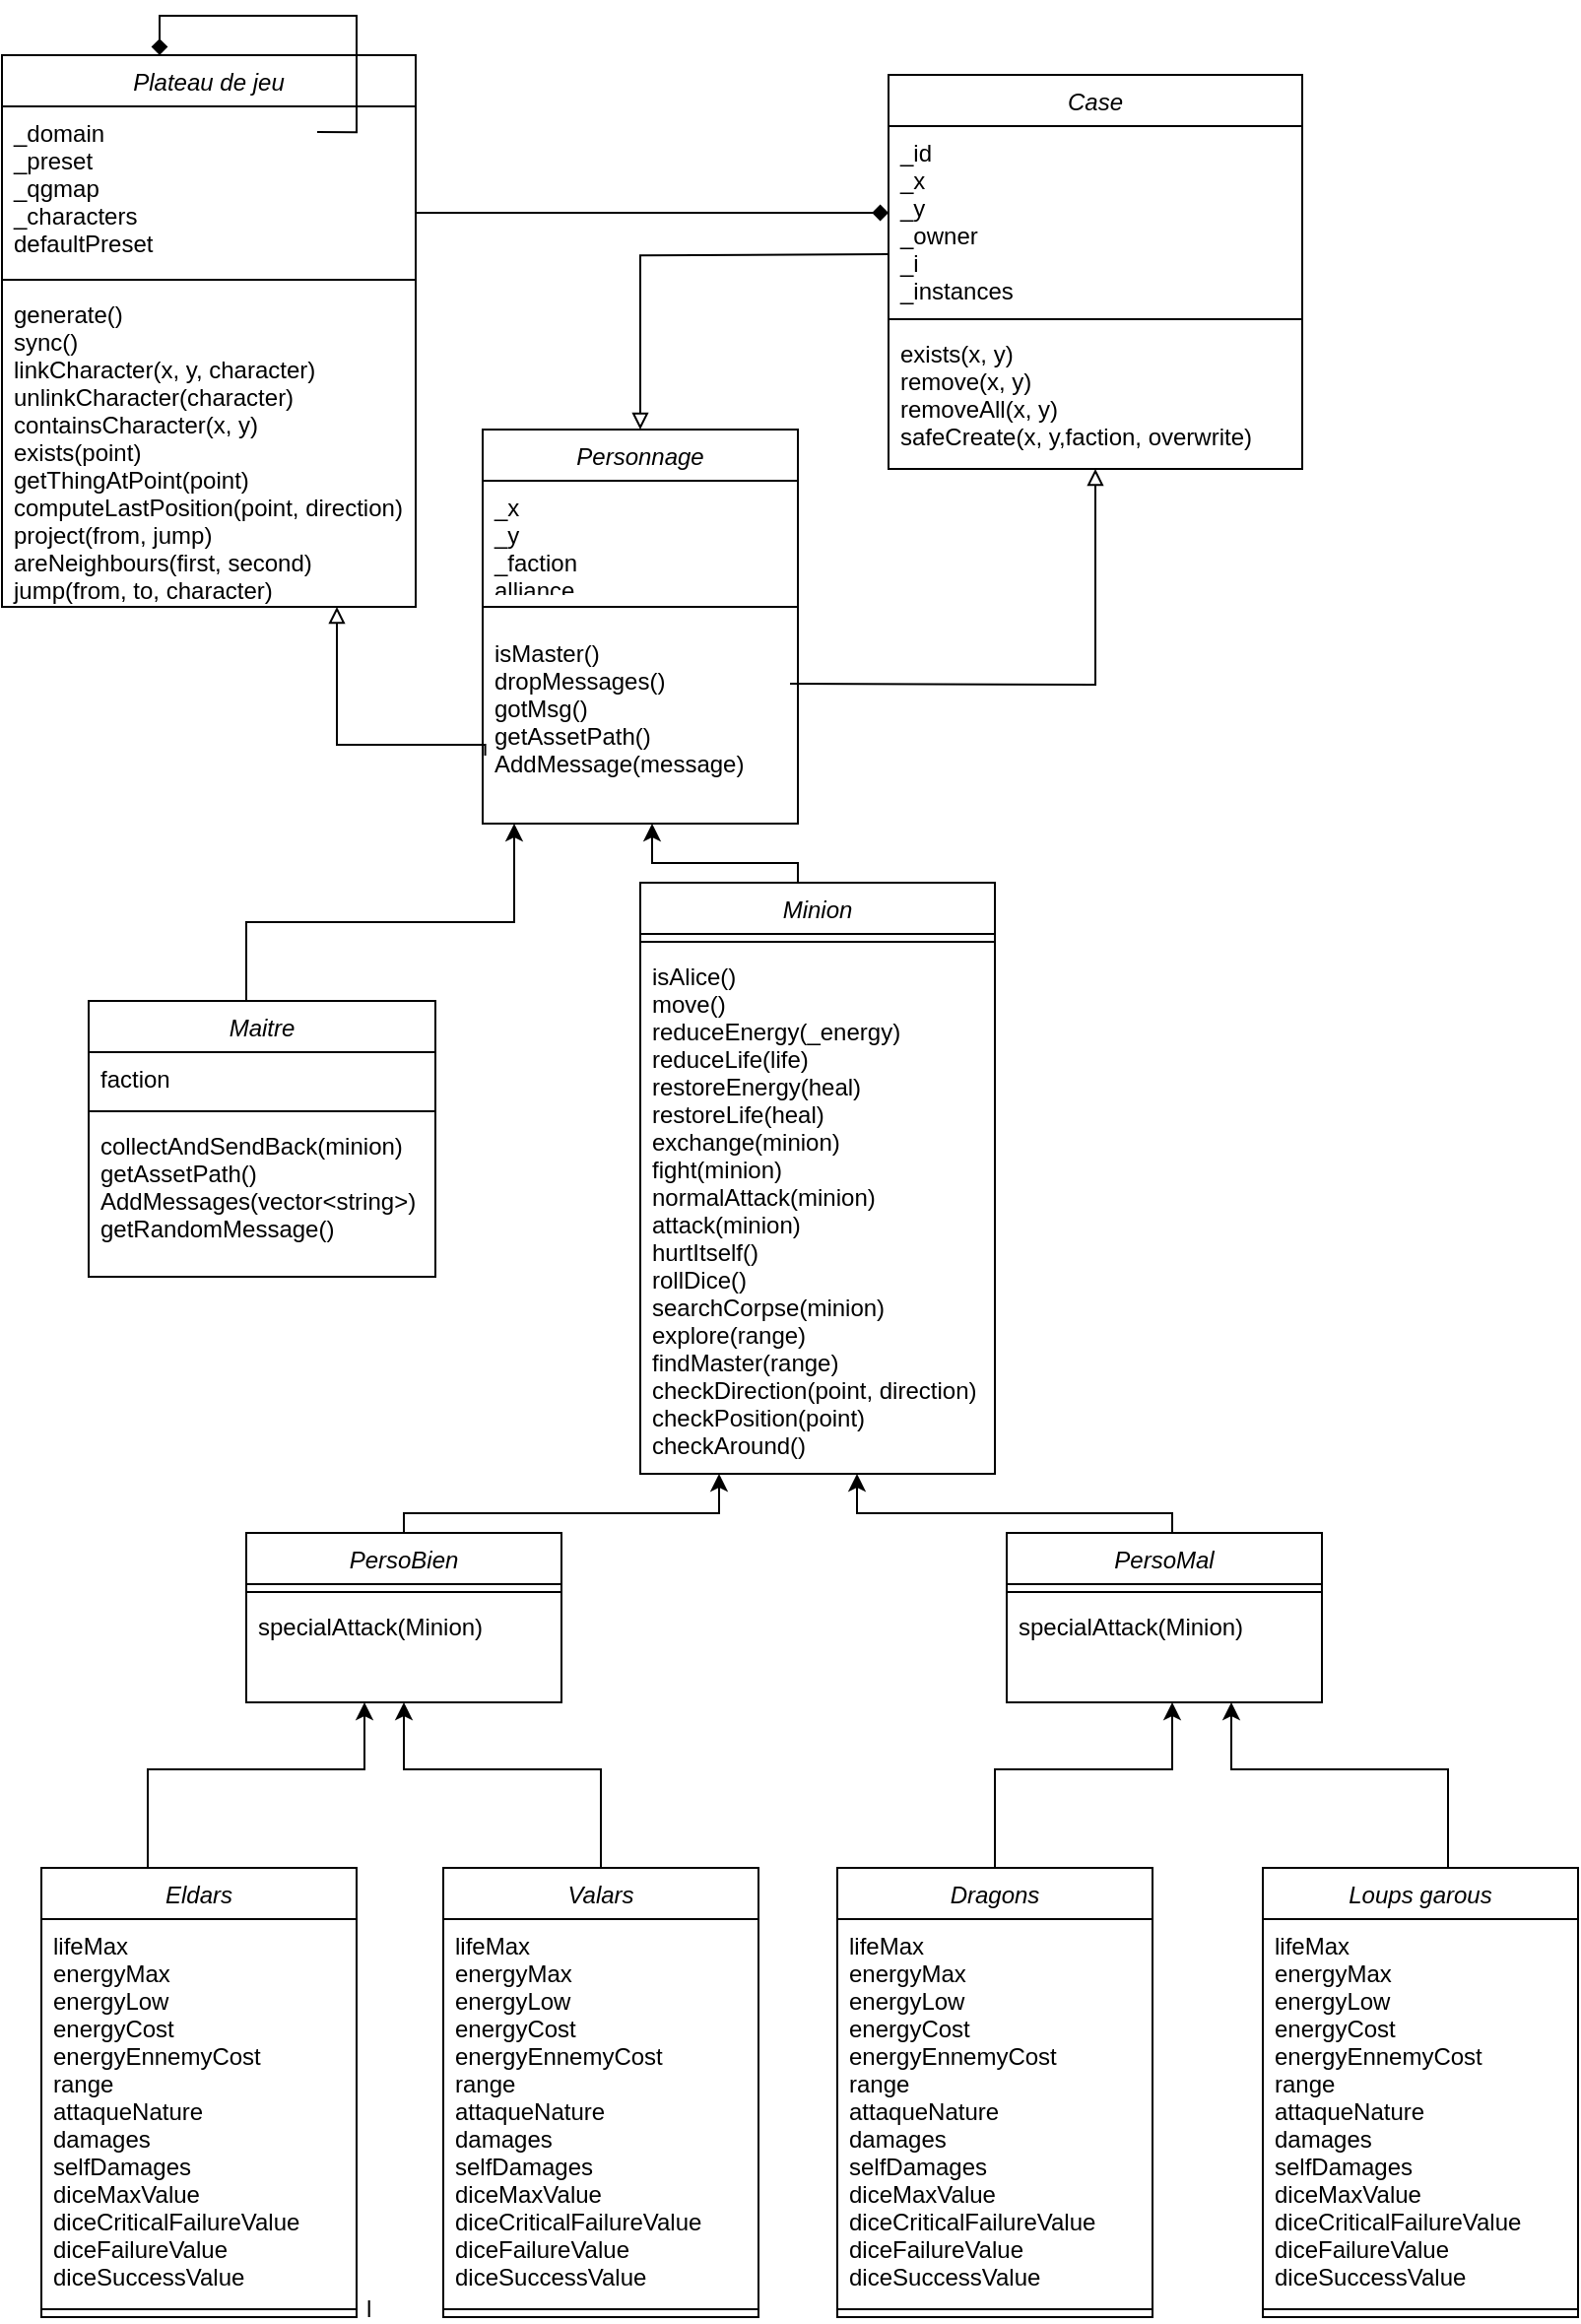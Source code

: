 <mxfile version="15.7.3" type="device"><diagram id="C5RBs43oDa-KdzZeNtuy" name="Page-1"><mxGraphModel dx="1040" dy="2067" grid="1" gridSize="10" guides="1" tooltips="1" connect="1" arrows="1" fold="1" page="1" pageScale="1" pageWidth="827" pageHeight="1169" math="0" shadow="0"><root><mxCell id="WIyWlLk6GJQsqaUBKTNV-0"/><mxCell id="WIyWlLk6GJQsqaUBKTNV-1" parent="WIyWlLk6GJQsqaUBKTNV-0"/><mxCell id="3t805AILecJoLkmtKHYU-81" style="edgeStyle=orthogonalEdgeStyle;rounded=0;orthogonalLoop=1;jettySize=auto;html=1;endArrow=classic;endFill=1;" parent="WIyWlLk6GJQsqaUBKTNV-1" source="0cBDP3sHjsRS9S5FPYrt-0" target="3t805AILecJoLkmtKHYU-72" edge="1"><mxGeometry relative="1" as="geometry"><Array as="points"><mxPoint x="134" y="450"/><mxPoint x="270" y="450"/></Array></mxGeometry></mxCell><mxCell id="0cBDP3sHjsRS9S5FPYrt-0" value="Maitre" style="swimlane;fontStyle=2;align=center;verticalAlign=top;childLayout=stackLayout;horizontal=1;startSize=26;horizontalStack=0;resizeParent=1;resizeLast=0;collapsible=1;marginBottom=0;rounded=0;shadow=0;strokeWidth=1;" parent="WIyWlLk6GJQsqaUBKTNV-1" vertex="1"><mxGeometry x="54" y="490" width="176" height="140" as="geometry"><mxRectangle x="230" y="140" width="160" height="26" as="alternateBounds"/></mxGeometry></mxCell><mxCell id="0cBDP3sHjsRS9S5FPYrt-1" value="faction" style="text;align=left;verticalAlign=top;spacingLeft=4;spacingRight=4;overflow=hidden;rotatable=0;points=[[0,0.5],[1,0.5]];portConstraint=eastwest;" parent="0cBDP3sHjsRS9S5FPYrt-0" vertex="1"><mxGeometry y="26" width="176" height="26" as="geometry"/></mxCell><mxCell id="0cBDP3sHjsRS9S5FPYrt-4" value="" style="line;html=1;strokeWidth=1;align=left;verticalAlign=middle;spacingTop=-1;spacingLeft=3;spacingRight=3;rotatable=0;labelPosition=right;points=[];portConstraint=eastwest;" parent="0cBDP3sHjsRS9S5FPYrt-0" vertex="1"><mxGeometry y="52" width="176" height="8" as="geometry"/></mxCell><mxCell id="S0Vr0VbZ1M9h-jFXmy7K-2" value="collectAndSendBack(minion)&#xA;getAssetPath()&#xA;AddMessages(vector&lt;string&gt;)&#xA;getRandomMessage()&#xA;" style="text;align=left;verticalAlign=top;spacingLeft=4;spacingRight=4;overflow=hidden;rotatable=0;points=[[0,0.5],[1,0.5]];portConstraint=eastwest;" parent="0cBDP3sHjsRS9S5FPYrt-0" vertex="1"><mxGeometry y="60" width="176" height="80" as="geometry"/></mxCell><mxCell id="3t805AILecJoLkmtKHYU-82" style="edgeStyle=orthogonalEdgeStyle;rounded=0;orthogonalLoop=1;jettySize=auto;html=1;endArrow=classic;endFill=1;" parent="WIyWlLk6GJQsqaUBKTNV-1" source="0cBDP3sHjsRS9S5FPYrt-6" target="3t805AILecJoLkmtKHYU-72" edge="1"><mxGeometry relative="1" as="geometry"><Array as="points"><mxPoint x="414" y="420"/><mxPoint x="340" y="420"/></Array></mxGeometry></mxCell><mxCell id="0cBDP3sHjsRS9S5FPYrt-6" value="Minion" style="swimlane;fontStyle=2;align=center;verticalAlign=top;childLayout=stackLayout;horizontal=1;startSize=26;horizontalStack=0;resizeParent=1;resizeLast=0;collapsible=1;marginBottom=0;rounded=0;shadow=0;strokeWidth=1;" parent="WIyWlLk6GJQsqaUBKTNV-1" vertex="1"><mxGeometry x="334" y="430" width="180" height="300" as="geometry"><mxRectangle x="230" y="140" width="160" height="26" as="alternateBounds"/></mxGeometry></mxCell><mxCell id="0cBDP3sHjsRS9S5FPYrt-10" value="" style="line;html=1;strokeWidth=1;align=left;verticalAlign=middle;spacingTop=-1;spacingLeft=3;spacingRight=3;rotatable=0;labelPosition=right;points=[];portConstraint=eastwest;" parent="0cBDP3sHjsRS9S5FPYrt-6" vertex="1"><mxGeometry y="26" width="180" height="8" as="geometry"/></mxCell><mxCell id="0cBDP3sHjsRS9S5FPYrt-11" value="isAlice()&#xA;move()&#xA;reduceEnergy(_energy)&#xA;reduceLife(life)&#xA;restoreEnergy(heal)&#xA;restoreLife(heal)&#xA;exchange(minion)&#xA;fight(minion)&#xA;normalAttack(minion)&#xA;attack(minion)&#xA;hurtItself()&#xA;rollDice()&#xA;searchCorpse(minion)&#xA;explore(range)&#xA;findMaster(range)&#xA;checkDirection(point, direction)&#xA;checkPosition(point)&#xA;checkAround()&#xA;&#xA;&#xA;" style="text;align=left;verticalAlign=top;spacingLeft=4;spacingRight=4;overflow=hidden;rotatable=0;points=[[0,0.5],[1,0.5]];portConstraint=eastwest;" parent="0cBDP3sHjsRS9S5FPYrt-6" vertex="1"><mxGeometry y="34" width="180" height="266" as="geometry"/></mxCell><mxCell id="3t805AILecJoLkmtKHYU-18" style="edgeStyle=orthogonalEdgeStyle;rounded=0;orthogonalLoop=1;jettySize=auto;html=1;" parent="WIyWlLk6GJQsqaUBKTNV-1" source="3t805AILecJoLkmtKHYU-9" target="0cBDP3sHjsRS9S5FPYrt-6" edge="1"><mxGeometry relative="1" as="geometry"><Array as="points"><mxPoint x="214" y="750"/><mxPoint x="374" y="750"/></Array></mxGeometry></mxCell><mxCell id="3t805AILecJoLkmtKHYU-9" value="PersoBien" style="swimlane;fontStyle=2;align=center;verticalAlign=top;childLayout=stackLayout;horizontal=1;startSize=26;horizontalStack=0;resizeParent=1;resizeLast=0;collapsible=1;marginBottom=0;rounded=0;shadow=0;strokeWidth=1;" parent="WIyWlLk6GJQsqaUBKTNV-1" vertex="1"><mxGeometry x="134" y="760" width="160" height="86" as="geometry"><mxRectangle x="230" y="140" width="160" height="26" as="alternateBounds"/></mxGeometry></mxCell><mxCell id="3t805AILecJoLkmtKHYU-13" value="" style="line;html=1;strokeWidth=1;align=left;verticalAlign=middle;spacingTop=-1;spacingLeft=3;spacingRight=3;rotatable=0;labelPosition=right;points=[];portConstraint=eastwest;" parent="3t805AILecJoLkmtKHYU-9" vertex="1"><mxGeometry y="26" width="160" height="8" as="geometry"/></mxCell><mxCell id="3t805AILecJoLkmtKHYU-39" value="specialAttack(Minion)" style="text;align=left;verticalAlign=top;spacingLeft=4;spacingRight=4;overflow=hidden;rotatable=0;points=[[0,0.5],[1,0.5]];portConstraint=eastwest;" parent="3t805AILecJoLkmtKHYU-9" vertex="1"><mxGeometry y="34" width="160" height="26" as="geometry"/></mxCell><mxCell id="3t805AILecJoLkmtKHYU-28" style="edgeStyle=orthogonalEdgeStyle;rounded=0;orthogonalLoop=1;jettySize=auto;html=1;" parent="WIyWlLk6GJQsqaUBKTNV-1" source="3t805AILecJoLkmtKHYU-19" target="0cBDP3sHjsRS9S5FPYrt-6" edge="1"><mxGeometry relative="1" as="geometry"><Array as="points"><mxPoint x="604" y="750"/><mxPoint x="444" y="750"/></Array></mxGeometry></mxCell><mxCell id="3t805AILecJoLkmtKHYU-19" value="PersoMal" style="swimlane;fontStyle=2;align=center;verticalAlign=top;childLayout=stackLayout;horizontal=1;startSize=26;horizontalStack=0;resizeParent=1;resizeLast=0;collapsible=1;marginBottom=0;rounded=0;shadow=0;strokeWidth=1;" parent="WIyWlLk6GJQsqaUBKTNV-1" vertex="1"><mxGeometry x="520" y="760" width="160" height="86" as="geometry"><mxRectangle x="230" y="140" width="160" height="26" as="alternateBounds"/></mxGeometry></mxCell><mxCell id="3t805AILecJoLkmtKHYU-23" value="" style="line;html=1;strokeWidth=1;align=left;verticalAlign=middle;spacingTop=-1;spacingLeft=3;spacingRight=3;rotatable=0;labelPosition=right;points=[];portConstraint=eastwest;" parent="3t805AILecJoLkmtKHYU-19" vertex="1"><mxGeometry y="26" width="160" height="8" as="geometry"/></mxCell><mxCell id="3t805AILecJoLkmtKHYU-47" value="specialAttack(Minion)" style="text;align=left;verticalAlign=top;spacingLeft=4;spacingRight=4;overflow=hidden;rotatable=0;points=[[0,0.5],[1,0.5]];portConstraint=eastwest;" parent="3t805AILecJoLkmtKHYU-19" vertex="1"><mxGeometry y="34" width="160" height="26" as="geometry"/></mxCell><mxCell id="3t805AILecJoLkmtKHYU-34" style="edgeStyle=orthogonalEdgeStyle;rounded=0;orthogonalLoop=1;jettySize=auto;html=1;" parent="WIyWlLk6GJQsqaUBKTNV-1" source="3t805AILecJoLkmtKHYU-29" target="3t805AILecJoLkmtKHYU-9" edge="1"><mxGeometry relative="1" as="geometry"><Array as="points"><mxPoint x="84" y="880"/><mxPoint x="194" y="880"/></Array></mxGeometry></mxCell><mxCell id="3t805AILecJoLkmtKHYU-29" value="Eldars" style="swimlane;fontStyle=2;align=center;verticalAlign=top;childLayout=stackLayout;horizontal=1;startSize=26;horizontalStack=0;resizeParent=1;resizeLast=0;collapsible=1;marginBottom=0;rounded=0;shadow=0;strokeWidth=1;" parent="WIyWlLk6GJQsqaUBKTNV-1" vertex="1"><mxGeometry x="30" y="930" width="160" height="228" as="geometry"><mxRectangle x="230" y="140" width="160" height="26" as="alternateBounds"/></mxGeometry></mxCell><mxCell id="3t805AILecJoLkmtKHYU-49" value="lifeMax&#xA;energyMax&#xA;energyLow&#xA;energyCost&#xA;energyEnnemyCost&#xA;range&#xA;attaqueNature&#xA;damages&#xA;selfDamages&#xA;diceMaxValue&#xA;diceCriticalFailureValue&#xA;diceFailureValue&#xA;diceSuccessValue&#xA;&#xA;" style="text;align=left;verticalAlign=top;spacingLeft=4;spacingRight=4;overflow=hidden;rotatable=0;points=[[0,0.5],[1,0.5]];portConstraint=eastwest;" parent="3t805AILecJoLkmtKHYU-29" vertex="1"><mxGeometry y="26" width="160" height="194" as="geometry"/></mxCell><mxCell id="3t805AILecJoLkmtKHYU-30" value="l" style="line;html=1;strokeWidth=1;align=left;verticalAlign=middle;spacingTop=-1;spacingLeft=3;spacingRight=3;rotatable=0;labelPosition=right;points=[];portConstraint=eastwest;" parent="3t805AILecJoLkmtKHYU-29" vertex="1"><mxGeometry y="220" width="160" height="8" as="geometry"/></mxCell><mxCell id="3t805AILecJoLkmtKHYU-33" style="edgeStyle=orthogonalEdgeStyle;rounded=0;orthogonalLoop=1;jettySize=auto;html=1;" parent="WIyWlLk6GJQsqaUBKTNV-1" source="3t805AILecJoLkmtKHYU-31" target="3t805AILecJoLkmtKHYU-9" edge="1"><mxGeometry relative="1" as="geometry"><Array as="points"><mxPoint x="314" y="880"/><mxPoint x="214" y="880"/></Array></mxGeometry></mxCell><mxCell id="3t805AILecJoLkmtKHYU-31" value="Valars" style="swimlane;fontStyle=2;align=center;verticalAlign=top;childLayout=stackLayout;horizontal=1;startSize=26;horizontalStack=0;resizeParent=1;resizeLast=0;collapsible=1;marginBottom=0;rounded=0;shadow=0;strokeWidth=1;" parent="WIyWlLk6GJQsqaUBKTNV-1" vertex="1"><mxGeometry x="234" y="930" width="160" height="228" as="geometry"><mxRectangle x="230" y="140" width="160" height="26" as="alternateBounds"/></mxGeometry></mxCell><mxCell id="3t805AILecJoLkmtKHYU-50" value="lifeMax&#xA;energyMax&#xA;energyLow&#xA;energyCost&#xA;energyEnnemyCost&#xA;range&#xA;attaqueNature&#xA;damages&#xA;selfDamages&#xA;diceMaxValue&#xA;diceCriticalFailureValue&#xA;diceFailureValue&#xA;diceSuccessValue&#xA;&#xA;&#xA;&#xA;" style="text;align=left;verticalAlign=top;spacingLeft=4;spacingRight=4;overflow=hidden;rotatable=0;points=[[0,0.5],[1,0.5]];portConstraint=eastwest;" parent="3t805AILecJoLkmtKHYU-31" vertex="1"><mxGeometry y="26" width="160" height="194" as="geometry"/></mxCell><mxCell id="3t805AILecJoLkmtKHYU-32" value="" style="line;html=1;strokeWidth=1;align=left;verticalAlign=middle;spacingTop=-1;spacingLeft=3;spacingRight=3;rotatable=0;labelPosition=right;points=[];portConstraint=eastwest;" parent="3t805AILecJoLkmtKHYU-31" vertex="1"><mxGeometry y="220" width="160" height="8" as="geometry"/></mxCell><mxCell id="3t805AILecJoLkmtKHYU-41" style="edgeStyle=orthogonalEdgeStyle;rounded=0;orthogonalLoop=1;jettySize=auto;html=1;" parent="WIyWlLk6GJQsqaUBKTNV-1" source="3t805AILecJoLkmtKHYU-42" target="3t805AILecJoLkmtKHYU-19" edge="1"><mxGeometry relative="1" as="geometry"><mxPoint x="624" y="816" as="targetPoint"/><Array as="points"><mxPoint x="514" y="880"/><mxPoint x="604" y="880"/></Array></mxGeometry></mxCell><mxCell id="3t805AILecJoLkmtKHYU-42" value="Dragons" style="swimlane;fontStyle=2;align=center;verticalAlign=top;childLayout=stackLayout;horizontal=1;startSize=26;horizontalStack=0;resizeParent=1;resizeLast=0;collapsible=1;marginBottom=0;rounded=0;shadow=0;strokeWidth=1;" parent="WIyWlLk6GJQsqaUBKTNV-1" vertex="1"><mxGeometry x="434" y="930" width="160" height="228" as="geometry"><mxRectangle x="230" y="140" width="160" height="26" as="alternateBounds"/></mxGeometry></mxCell><mxCell id="3t805AILecJoLkmtKHYU-51" value="lifeMax&#xA;energyMax&#xA;energyLow&#xA;energyCost&#xA;energyEnnemyCost&#xA;range&#xA;attaqueNature&#xA;damages&#xA;selfDamages&#xA;diceMaxValue&#xA;diceCriticalFailureValue&#xA;diceFailureValue&#xA;diceSuccessValue&#xA;&#xA;&#xA;&#xA;" style="text;align=left;verticalAlign=top;spacingLeft=4;spacingRight=4;overflow=hidden;rotatable=0;points=[[0,0.5],[1,0.5]];portConstraint=eastwest;" parent="3t805AILecJoLkmtKHYU-42" vertex="1"><mxGeometry y="26" width="160" height="194" as="geometry"/></mxCell><mxCell id="3t805AILecJoLkmtKHYU-43" value="" style="line;html=1;strokeWidth=1;align=left;verticalAlign=middle;spacingTop=-1;spacingLeft=3;spacingRight=3;rotatable=0;labelPosition=right;points=[];portConstraint=eastwest;" parent="3t805AILecJoLkmtKHYU-42" vertex="1"><mxGeometry y="220" width="160" height="8" as="geometry"/></mxCell><mxCell id="3t805AILecJoLkmtKHYU-44" style="edgeStyle=orthogonalEdgeStyle;rounded=0;orthogonalLoop=1;jettySize=auto;html=1;" parent="WIyWlLk6GJQsqaUBKTNV-1" source="3t805AILecJoLkmtKHYU-45" target="3t805AILecJoLkmtKHYU-19" edge="1"><mxGeometry relative="1" as="geometry"><mxPoint x="644" y="816" as="targetPoint"/><Array as="points"><mxPoint x="744" y="880"/><mxPoint x="634" y="880"/></Array></mxGeometry></mxCell><mxCell id="3t805AILecJoLkmtKHYU-45" value="Loups garous" style="swimlane;fontStyle=2;align=center;verticalAlign=top;childLayout=stackLayout;horizontal=1;startSize=26;horizontalStack=0;resizeParent=1;resizeLast=0;collapsible=1;marginBottom=0;rounded=0;shadow=0;strokeWidth=1;" parent="WIyWlLk6GJQsqaUBKTNV-1" vertex="1"><mxGeometry x="650" y="930" width="160" height="228" as="geometry"><mxRectangle x="230" y="140" width="160" height="26" as="alternateBounds"/></mxGeometry></mxCell><mxCell id="3t805AILecJoLkmtKHYU-52" value="lifeMax&#xA;energyMax&#xA;energyLow&#xA;energyCost&#xA;energyEnnemyCost&#xA;range&#xA;attaqueNature&#xA;damages&#xA;selfDamages&#xA;diceMaxValue&#xA;diceCriticalFailureValue&#xA;diceFailureValue&#xA;diceSuccessValue&#xA;&#xA;&#xA;&#xA;" style="text;align=left;verticalAlign=top;spacingLeft=4;spacingRight=4;overflow=hidden;rotatable=0;points=[[0,0.5],[1,0.5]];portConstraint=eastwest;" parent="3t805AILecJoLkmtKHYU-45" vertex="1"><mxGeometry y="26" width="160" height="194" as="geometry"/></mxCell><mxCell id="3t805AILecJoLkmtKHYU-46" value="" style="line;html=1;strokeWidth=1;align=left;verticalAlign=middle;spacingTop=-1;spacingLeft=3;spacingRight=3;rotatable=0;labelPosition=right;points=[];portConstraint=eastwest;" parent="3t805AILecJoLkmtKHYU-45" vertex="1"><mxGeometry y="220" width="160" height="8" as="geometry"/></mxCell><mxCell id="3t805AILecJoLkmtKHYU-53" value="Plateau de jeu" style="swimlane;fontStyle=2;align=center;verticalAlign=top;childLayout=stackLayout;horizontal=1;startSize=26;horizontalStack=0;resizeParent=1;resizeLast=0;collapsible=1;marginBottom=0;rounded=0;shadow=0;strokeWidth=1;" parent="WIyWlLk6GJQsqaUBKTNV-1" vertex="1"><mxGeometry x="10" y="10" width="210" height="280" as="geometry"><mxRectangle x="230" y="140" width="160" height="26" as="alternateBounds"/></mxGeometry></mxCell><mxCell id="3t805AILecJoLkmtKHYU-63" style="edgeStyle=orthogonalEdgeStyle;rounded=0;orthogonalLoop=1;jettySize=auto;html=1;endArrow=diamond;endFill=1;" parent="3t805AILecJoLkmtKHYU-53" target="3t805AILecJoLkmtKHYU-53" edge="1"><mxGeometry relative="1" as="geometry"><Array as="points"><mxPoint x="180" y="39"/><mxPoint x="180" y="-20"/><mxPoint x="80" y="-20"/></Array><mxPoint x="160" y="39.059" as="sourcePoint"/></mxGeometry></mxCell><mxCell id="3t805AILecJoLkmtKHYU-55" value="_domain&#xA;_preset&#xA;_qgmap&#xA;_characters&#xA;defaultPreset" style="text;align=left;verticalAlign=top;spacingLeft=4;spacingRight=4;overflow=hidden;rotatable=0;points=[[0,0.5],[1,0.5]];portConstraint=eastwest;rounded=0;shadow=0;html=0;" parent="3t805AILecJoLkmtKHYU-53" vertex="1"><mxGeometry y="26" width="210" height="84" as="geometry"/></mxCell><mxCell id="3t805AILecJoLkmtKHYU-58" value="" style="line;html=1;strokeWidth=1;align=left;verticalAlign=middle;spacingTop=-1;spacingLeft=3;spacingRight=3;rotatable=0;labelPosition=right;points=[];portConstraint=eastwest;" parent="3t805AILecJoLkmtKHYU-53" vertex="1"><mxGeometry y="110" width="210" height="8" as="geometry"/></mxCell><mxCell id="_Qdb0jZHQG1ieUeBRN6c-10" value="generate()&#xA;sync()&#xA;linkCharacter(x, y, character)&#xA;unlinkCharacter(character)&#xA;containsCharacter(x, y)&#xA;exists(point)&#xA;getThingAtPoint(point)&#xA;computeLastPosition(point, direction)&#xA;project(from, jump)&#xA;areNeighbours(first, second)&#xA;jump(from, to, character)&#xA;&#xA;&#xA;" style="text;align=left;verticalAlign=top;spacingLeft=4;spacingRight=4;overflow=hidden;rotatable=0;points=[[0,0.5],[1,0.5]];portConstraint=eastwest;rounded=0;shadow=0;html=0;" vertex="1" parent="3t805AILecJoLkmtKHYU-53"><mxGeometry y="118" width="210" height="162" as="geometry"/></mxCell><mxCell id="3t805AILecJoLkmtKHYU-62" style="edgeStyle=orthogonalEdgeStyle;rounded=0;orthogonalLoop=1;jettySize=auto;html=1;endArrow=block;endFill=0;exitX=0.008;exitY=0.655;exitDx=0;exitDy=0;exitPerimeter=0;" parent="WIyWlLk6GJQsqaUBKTNV-1" source="_Qdb0jZHQG1ieUeBRN6c-8" target="3t805AILecJoLkmtKHYU-53" edge="1"><mxGeometry relative="1" as="geometry"><Array as="points"><mxPoint x="255" y="360"/><mxPoint x="180" y="360"/></Array><mxPoint x="234.0" y="360" as="sourcePoint"/></mxGeometry></mxCell><mxCell id="3t805AILecJoLkmtKHYU-64" value="Case" style="swimlane;fontStyle=2;align=center;verticalAlign=top;childLayout=stackLayout;horizontal=1;startSize=26;horizontalStack=0;resizeParent=1;resizeLast=0;collapsible=1;marginBottom=0;rounded=0;shadow=0;strokeWidth=1;" parent="WIyWlLk6GJQsqaUBKTNV-1" vertex="1"><mxGeometry x="460" y="20" width="210" height="200" as="geometry"><mxRectangle x="230" y="140" width="160" height="26" as="alternateBounds"/></mxGeometry></mxCell><mxCell id="3t805AILecJoLkmtKHYU-66" value="_id&#xA;_x&#xA;_y&#xA;_owner&#xA;_i&#xA;_instances&#xA;" style="text;align=left;verticalAlign=top;spacingLeft=4;spacingRight=4;overflow=hidden;rotatable=0;points=[[0,0.5],[1,0.5]];portConstraint=eastwest;" parent="3t805AILecJoLkmtKHYU-64" vertex="1"><mxGeometry y="26" width="210" height="94" as="geometry"/></mxCell><mxCell id="3t805AILecJoLkmtKHYU-69" value="" style="line;html=1;strokeWidth=1;align=left;verticalAlign=middle;spacingTop=-1;spacingLeft=3;spacingRight=3;rotatable=0;labelPosition=right;points=[];portConstraint=eastwest;" parent="3t805AILecJoLkmtKHYU-64" vertex="1"><mxGeometry y="120" width="210" height="8" as="geometry"/></mxCell><mxCell id="_Qdb0jZHQG1ieUeBRN6c-9" value="exists(x, y)&#xA;remove(x, y)&#xA;removeAll(x, y)&#xA;safeCreate(x, y,faction, overwrite)&#xA;&#xA;" style="text;align=left;verticalAlign=top;spacingLeft=4;spacingRight=4;overflow=hidden;rotatable=0;points=[[0,0.5],[1,0.5]];portConstraint=eastwest;" vertex="1" parent="3t805AILecJoLkmtKHYU-64"><mxGeometry y="128" width="210" height="72" as="geometry"/></mxCell><mxCell id="3t805AILecJoLkmtKHYU-72" value="Personnage" style="swimlane;fontStyle=2;align=center;verticalAlign=top;childLayout=stackLayout;horizontal=1;startSize=26;horizontalStack=0;resizeParent=1;resizeLast=0;collapsible=1;marginBottom=0;rounded=0;shadow=0;strokeWidth=1;" parent="WIyWlLk6GJQsqaUBKTNV-1" vertex="1"><mxGeometry x="254" y="200" width="160" height="200" as="geometry"><mxRectangle x="230" y="140" width="160" height="26" as="alternateBounds"/></mxGeometry></mxCell><mxCell id="_Qdb0jZHQG1ieUeBRN6c-7" value="_x&#xA;_y&#xA;_faction&#xA;alliance&#xA;" style="text;align=left;verticalAlign=top;spacingLeft=4;spacingRight=4;overflow=hidden;rotatable=0;points=[[0,0.5],[1,0.5]];portConstraint=eastwest;" vertex="1" parent="3t805AILecJoLkmtKHYU-72"><mxGeometry y="26" width="160" height="54" as="geometry"/></mxCell><mxCell id="3t805AILecJoLkmtKHYU-77" value="" style="line;html=1;strokeWidth=1;align=left;verticalAlign=middle;spacingTop=-1;spacingLeft=3;spacingRight=3;rotatable=0;labelPosition=right;points=[];portConstraint=eastwest;" parent="3t805AILecJoLkmtKHYU-72" vertex="1"><mxGeometry y="80" width="160" height="20" as="geometry"/></mxCell><mxCell id="_Qdb0jZHQG1ieUeBRN6c-8" value="isMaster()&#xA;dropMessages()&#xA;gotMsg()&#xA;getAssetPath()&#xA;AddMessage(message)" style="text;align=left;verticalAlign=top;spacingLeft=4;spacingRight=4;overflow=hidden;rotatable=0;points=[[0,0.5],[1,0.5]];portConstraint=eastwest;" vertex="1" parent="3t805AILecJoLkmtKHYU-72"><mxGeometry y="100" width="160" height="100" as="geometry"/></mxCell><mxCell id="3t805AILecJoLkmtKHYU-83" style="edgeStyle=orthogonalEdgeStyle;rounded=0;orthogonalLoop=1;jettySize=auto;html=1;endArrow=block;endFill=0;" parent="WIyWlLk6GJQsqaUBKTNV-1" target="3t805AILecJoLkmtKHYU-64" edge="1"><mxGeometry relative="1" as="geometry"><mxPoint x="410" y="329" as="sourcePoint"/></mxGeometry></mxCell><mxCell id="3t805AILecJoLkmtKHYU-84" style="edgeStyle=orthogonalEdgeStyle;rounded=0;orthogonalLoop=1;jettySize=auto;html=1;endArrow=diamond;endFill=1;exitX=1;exitY=0.643;exitDx=0;exitDy=0;exitPerimeter=0;" parent="WIyWlLk6GJQsqaUBKTNV-1" source="3t805AILecJoLkmtKHYU-55" target="3t805AILecJoLkmtKHYU-64" edge="1"><mxGeometry relative="1" as="geometry"><Array as="points"><mxPoint x="350" y="90"/><mxPoint x="350" y="90"/></Array><mxPoint x="240" y="90" as="sourcePoint"/></mxGeometry></mxCell><mxCell id="3t805AILecJoLkmtKHYU-85" style="edgeStyle=orthogonalEdgeStyle;rounded=0;orthogonalLoop=1;jettySize=auto;html=1;endArrow=block;endFill=0;" parent="WIyWlLk6GJQsqaUBKTNV-1" target="3t805AILecJoLkmtKHYU-72" edge="1"><mxGeometry relative="1" as="geometry"><mxPoint x="460" y="111.059" as="sourcePoint"/></mxGeometry></mxCell></root></mxGraphModel></diagram></mxfile>